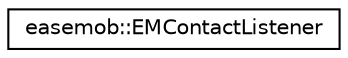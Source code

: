 digraph "Graphical Class Hierarchy"
{
  edge [fontname="Helvetica",fontsize="10",labelfontname="Helvetica",labelfontsize="10"];
  node [fontname="Helvetica",fontsize="10",shape=record];
  rankdir="LR";
  Node1 [label="easemob::EMContactListener",height=0.2,width=0.4,color="black", fillcolor="white", style="filled",URL="$classeasemob_1_1EMContactListener.html"];
}
